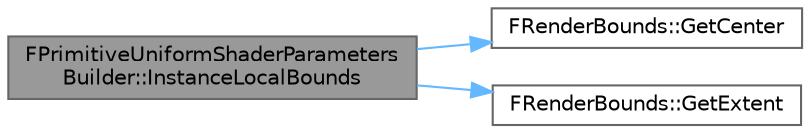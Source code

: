 digraph "FPrimitiveUniformShaderParametersBuilder::InstanceLocalBounds"
{
 // INTERACTIVE_SVG=YES
 // LATEX_PDF_SIZE
  bgcolor="transparent";
  edge [fontname=Helvetica,fontsize=10,labelfontname=Helvetica,labelfontsize=10];
  node [fontname=Helvetica,fontsize=10,shape=box,height=0.2,width=0.4];
  rankdir="LR";
  Node1 [id="Node000001",label="FPrimitiveUniformShaderParameters\lBuilder::InstanceLocalBounds",height=0.2,width=0.4,color="gray40", fillcolor="grey60", style="filled", fontcolor="black",tooltip=" "];
  Node1 -> Node2 [id="edge1_Node000001_Node000002",color="steelblue1",style="solid",tooltip=" "];
  Node2 [id="Node000002",label="FRenderBounds::GetCenter",height=0.2,width=0.4,color="grey40", fillcolor="white", style="filled",URL="$d5/da3/structFRenderBounds.html#a2285cdf98d12e269878b0a4a9337e93a",tooltip=" "];
  Node1 -> Node3 [id="edge2_Node000001_Node000003",color="steelblue1",style="solid",tooltip=" "];
  Node3 [id="Node000003",label="FRenderBounds::GetExtent",height=0.2,width=0.4,color="grey40", fillcolor="white", style="filled",URL="$d5/da3/structFRenderBounds.html#ae2715b751fa1b6b9a669fa81c88446f5",tooltip=" "];
}
